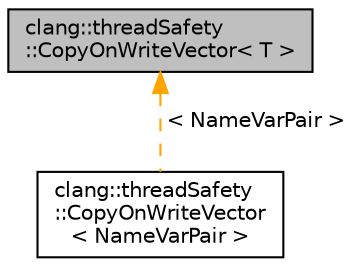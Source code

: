 digraph "clang::threadSafety::CopyOnWriteVector&lt; T &gt;"
{
 // LATEX_PDF_SIZE
  bgcolor="transparent";
  edge [fontname="Helvetica",fontsize="10",labelfontname="Helvetica",labelfontsize="10"];
  node [fontname="Helvetica",fontsize="10",shape=record];
  Node1 [label="clang::threadSafety\l::CopyOnWriteVector\< T \>",height=0.2,width=0.4,color="black", fillcolor="grey75", style="filled", fontcolor="black",tooltip=" "];
  Node1 -> Node2 [dir="back",color="orange",fontsize="10",style="dashed",label=" \< NameVarPair \>" ,fontname="Helvetica"];
  Node2 [label="clang::threadSafety\l::CopyOnWriteVector\l\< NameVarPair \>",height=0.2,width=0.4,color="black",URL="$classclang_1_1threadSafety_1_1CopyOnWriteVector.html",tooltip=" "];
}
